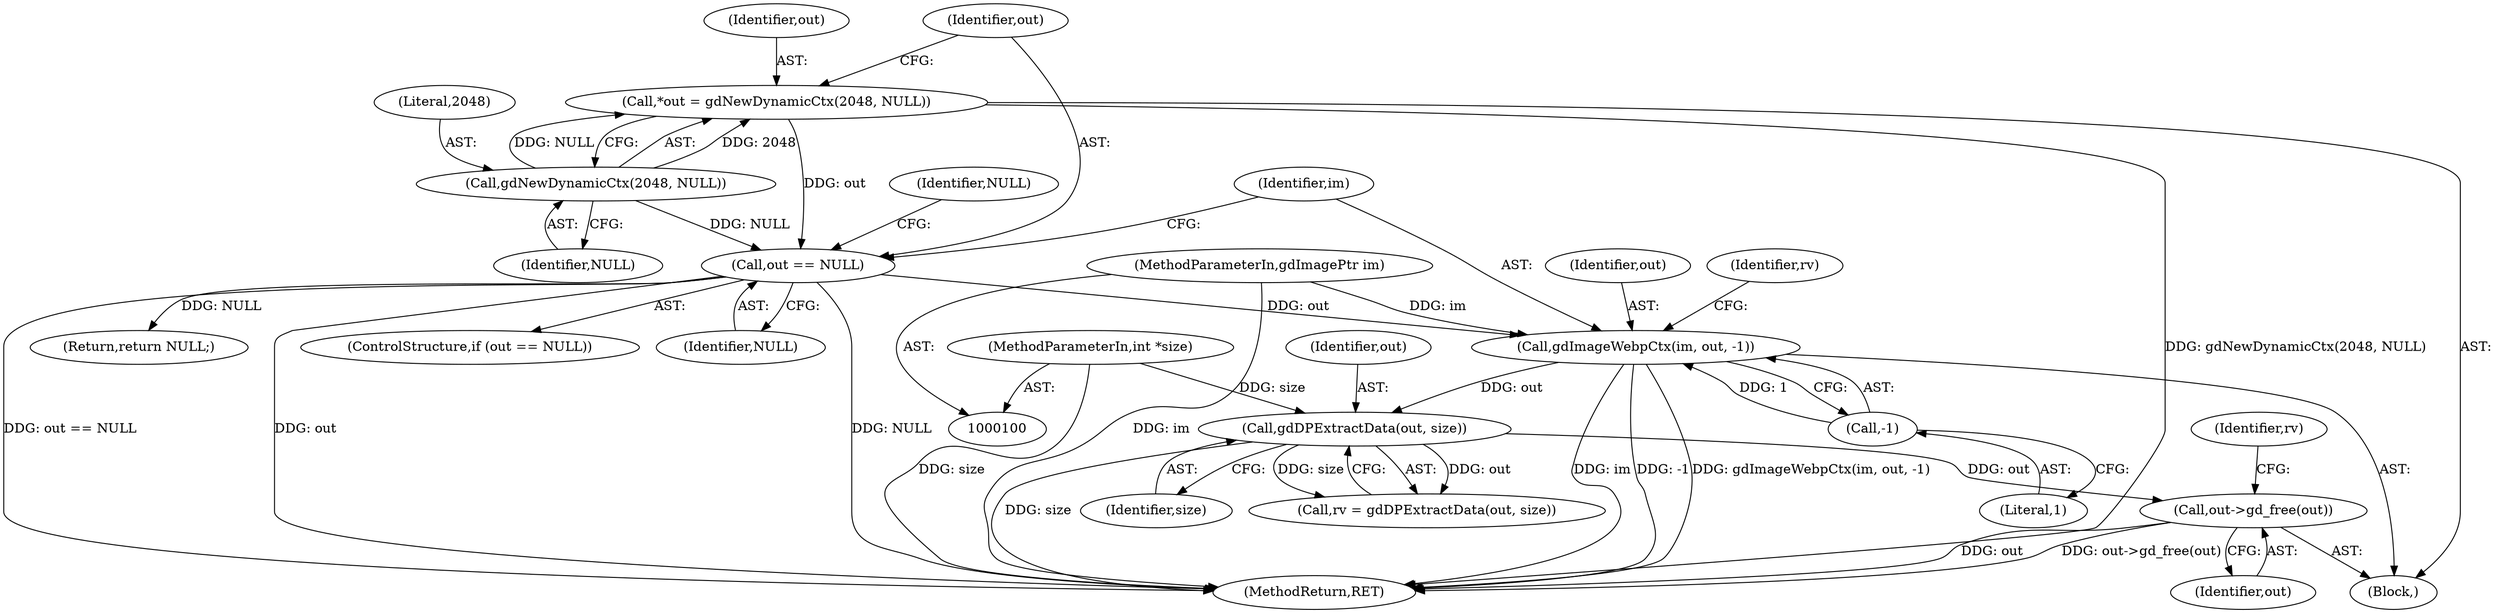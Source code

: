 digraph "1_libgd_a49feeae76d41959d85ee733925a4cf40bac61b2_2@API" {
"1000128" [label="(Call,out->gd_free(out))"];
"1000125" [label="(Call,gdDPExtractData(out, size))"];
"1000118" [label="(Call,gdImageWebpCtx(im, out, -1))"];
"1000101" [label="(MethodParameterIn,gdImagePtr im)"];
"1000112" [label="(Call,out == NULL)"];
"1000106" [label="(Call,*out = gdNewDynamicCtx(2048, NULL))"];
"1000108" [label="(Call,gdNewDynamicCtx(2048, NULL))"];
"1000121" [label="(Call,-1)"];
"1000102" [label="(MethodParameterIn,int *size)"];
"1000109" [label="(Literal,2048)"];
"1000122" [label="(Literal,1)"];
"1000117" [label="(Identifier,NULL)"];
"1000116" [label="(Return,return NULL;)"];
"1000118" [label="(Call,gdImageWebpCtx(im, out, -1))"];
"1000119" [label="(Identifier,im)"];
"1000128" [label="(Call,out->gd_free(out))"];
"1000121" [label="(Call,-1)"];
"1000110" [label="(Identifier,NULL)"];
"1000131" [label="(Identifier,rv)"];
"1000120" [label="(Identifier,out)"];
"1000103" [label="(Block,)"];
"1000102" [label="(MethodParameterIn,int *size)"];
"1000111" [label="(ControlStructure,if (out == NULL))"];
"1000112" [label="(Call,out == NULL)"];
"1000114" [label="(Identifier,NULL)"];
"1000107" [label="(Identifier,out)"];
"1000125" [label="(Call,gdDPExtractData(out, size))"];
"1000101" [label="(MethodParameterIn,gdImagePtr im)"];
"1000126" [label="(Identifier,out)"];
"1000113" [label="(Identifier,out)"];
"1000123" [label="(Call,rv = gdDPExtractData(out, size))"];
"1000108" [label="(Call,gdNewDynamicCtx(2048, NULL))"];
"1000106" [label="(Call,*out = gdNewDynamicCtx(2048, NULL))"];
"1000124" [label="(Identifier,rv)"];
"1000129" [label="(Identifier,out)"];
"1000127" [label="(Identifier,size)"];
"1000132" [label="(MethodReturn,RET)"];
"1000128" -> "1000103"  [label="AST: "];
"1000128" -> "1000129"  [label="CFG: "];
"1000129" -> "1000128"  [label="AST: "];
"1000131" -> "1000128"  [label="CFG: "];
"1000128" -> "1000132"  [label="DDG: out"];
"1000128" -> "1000132"  [label="DDG: out->gd_free(out)"];
"1000125" -> "1000128"  [label="DDG: out"];
"1000125" -> "1000123"  [label="AST: "];
"1000125" -> "1000127"  [label="CFG: "];
"1000126" -> "1000125"  [label="AST: "];
"1000127" -> "1000125"  [label="AST: "];
"1000123" -> "1000125"  [label="CFG: "];
"1000125" -> "1000132"  [label="DDG: size"];
"1000125" -> "1000123"  [label="DDG: out"];
"1000125" -> "1000123"  [label="DDG: size"];
"1000118" -> "1000125"  [label="DDG: out"];
"1000102" -> "1000125"  [label="DDG: size"];
"1000118" -> "1000103"  [label="AST: "];
"1000118" -> "1000121"  [label="CFG: "];
"1000119" -> "1000118"  [label="AST: "];
"1000120" -> "1000118"  [label="AST: "];
"1000121" -> "1000118"  [label="AST: "];
"1000124" -> "1000118"  [label="CFG: "];
"1000118" -> "1000132"  [label="DDG: -1"];
"1000118" -> "1000132"  [label="DDG: gdImageWebpCtx(im, out, -1)"];
"1000118" -> "1000132"  [label="DDG: im"];
"1000101" -> "1000118"  [label="DDG: im"];
"1000112" -> "1000118"  [label="DDG: out"];
"1000121" -> "1000118"  [label="DDG: 1"];
"1000101" -> "1000100"  [label="AST: "];
"1000101" -> "1000132"  [label="DDG: im"];
"1000112" -> "1000111"  [label="AST: "];
"1000112" -> "1000114"  [label="CFG: "];
"1000113" -> "1000112"  [label="AST: "];
"1000114" -> "1000112"  [label="AST: "];
"1000117" -> "1000112"  [label="CFG: "];
"1000119" -> "1000112"  [label="CFG: "];
"1000112" -> "1000132"  [label="DDG: NULL"];
"1000112" -> "1000132"  [label="DDG: out == NULL"];
"1000112" -> "1000132"  [label="DDG: out"];
"1000106" -> "1000112"  [label="DDG: out"];
"1000108" -> "1000112"  [label="DDG: NULL"];
"1000112" -> "1000116"  [label="DDG: NULL"];
"1000106" -> "1000103"  [label="AST: "];
"1000106" -> "1000108"  [label="CFG: "];
"1000107" -> "1000106"  [label="AST: "];
"1000108" -> "1000106"  [label="AST: "];
"1000113" -> "1000106"  [label="CFG: "];
"1000106" -> "1000132"  [label="DDG: gdNewDynamicCtx(2048, NULL)"];
"1000108" -> "1000106"  [label="DDG: 2048"];
"1000108" -> "1000106"  [label="DDG: NULL"];
"1000108" -> "1000110"  [label="CFG: "];
"1000109" -> "1000108"  [label="AST: "];
"1000110" -> "1000108"  [label="AST: "];
"1000121" -> "1000122"  [label="CFG: "];
"1000122" -> "1000121"  [label="AST: "];
"1000102" -> "1000100"  [label="AST: "];
"1000102" -> "1000132"  [label="DDG: size"];
}
